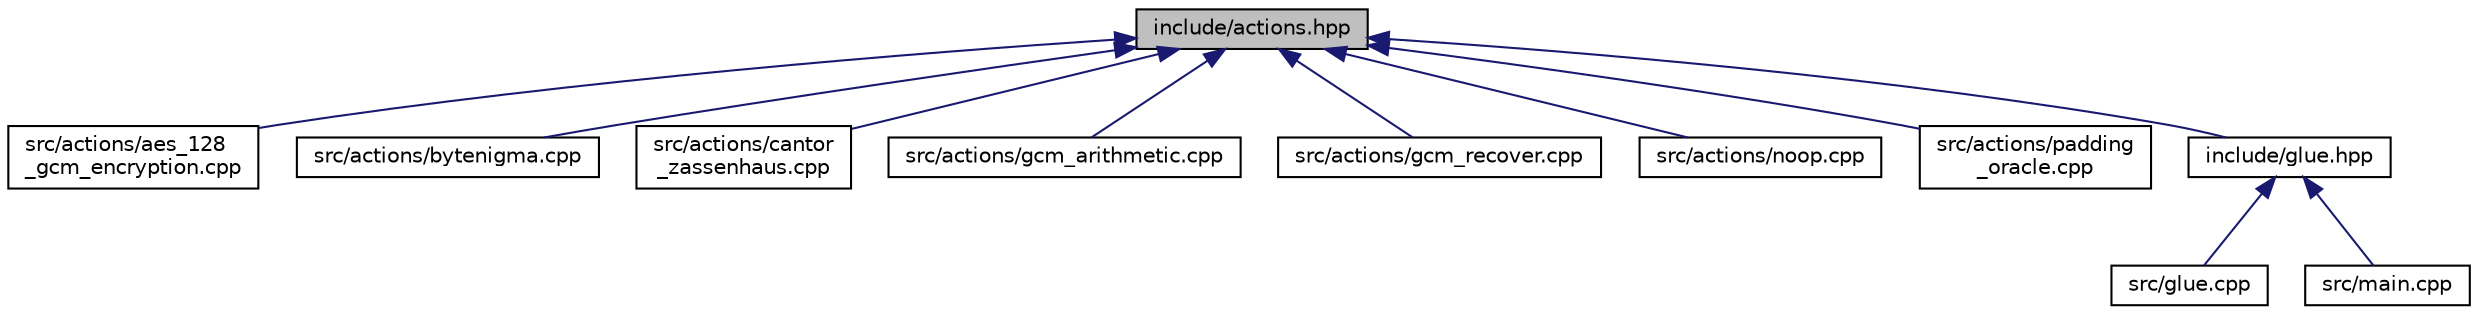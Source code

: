 digraph "include/actions.hpp"
{
 // LATEX_PDF_SIZE
  edge [fontname="Helvetica",fontsize="10",labelfontname="Helvetica",labelfontsize="10"];
  node [fontname="Helvetica",fontsize="10",shape=record];
  Node1 [label="include/actions.hpp",height=0.2,width=0.4,color="black", fillcolor="grey75", style="filled", fontcolor="black",tooltip=" "];
  Node1 -> Node2 [dir="back",color="midnightblue",fontsize="10",style="solid",fontname="Helvetica"];
  Node2 [label="src/actions/aes_128\l_gcm_encryption.cpp",height=0.2,width=0.4,color="black", fillcolor="white", style="filled",URL="$aes__128__gcm__encryption_8cpp.html",tooltip=" "];
  Node1 -> Node3 [dir="back",color="midnightblue",fontsize="10",style="solid",fontname="Helvetica"];
  Node3 [label="src/actions/bytenigma.cpp",height=0.2,width=0.4,color="black", fillcolor="white", style="filled",URL="$actions_2bytenigma_8cpp.html",tooltip=" "];
  Node1 -> Node4 [dir="back",color="midnightblue",fontsize="10",style="solid",fontname="Helvetica"];
  Node4 [label="src/actions/cantor\l_zassenhaus.cpp",height=0.2,width=0.4,color="black", fillcolor="white", style="filled",URL="$cantor__zassenhaus_8cpp.html",tooltip=" "];
  Node1 -> Node5 [dir="back",color="midnightblue",fontsize="10",style="solid",fontname="Helvetica"];
  Node5 [label="src/actions/gcm_arithmetic.cpp",height=0.2,width=0.4,color="black", fillcolor="white", style="filled",URL="$gcm__arithmetic_8cpp.html",tooltip=" "];
  Node1 -> Node6 [dir="back",color="midnightblue",fontsize="10",style="solid",fontname="Helvetica"];
  Node6 [label="src/actions/gcm_recover.cpp",height=0.2,width=0.4,color="black", fillcolor="white", style="filled",URL="$gcm__recover_8cpp.html",tooltip=" "];
  Node1 -> Node7 [dir="back",color="midnightblue",fontsize="10",style="solid",fontname="Helvetica"];
  Node7 [label="src/actions/noop.cpp",height=0.2,width=0.4,color="black", fillcolor="white", style="filled",URL="$actions_2noop_8cpp.html",tooltip=" "];
  Node1 -> Node8 [dir="back",color="midnightblue",fontsize="10",style="solid",fontname="Helvetica"];
  Node8 [label="src/actions/padding\l_oracle.cpp",height=0.2,width=0.4,color="black", fillcolor="white", style="filled",URL="$padding__oracle_8cpp.html",tooltip=" "];
  Node1 -> Node9 [dir="back",color="midnightblue",fontsize="10",style="solid",fontname="Helvetica"];
  Node9 [label="include/glue.hpp",height=0.2,width=0.4,color="black", fillcolor="white", style="filled",URL="$glue_8hpp.html",tooltip=" "];
  Node9 -> Node10 [dir="back",color="midnightblue",fontsize="10",style="solid",fontname="Helvetica"];
  Node10 [label="src/glue.cpp",height=0.2,width=0.4,color="black", fillcolor="white", style="filled",URL="$glue_8cpp.html",tooltip=" "];
  Node9 -> Node11 [dir="back",color="midnightblue",fontsize="10",style="solid",fontname="Helvetica"];
  Node11 [label="src/main.cpp",height=0.2,width=0.4,color="black", fillcolor="white", style="filled",URL="$main_8cpp.html",tooltip=" "];
}
